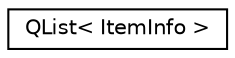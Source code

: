 digraph "类继承关系图"
{
  edge [fontname="Helvetica",fontsize="10",labelfontname="Helvetica",labelfontsize="10"];
  node [fontname="Helvetica",fontsize="10",shape=record];
  rankdir="LR";
  Node0 [label="QList\< ItemInfo \>",height=0.2,width=0.4,color="black", fillcolor="white", style="filled",URL="$class_q_list.html"];
}
